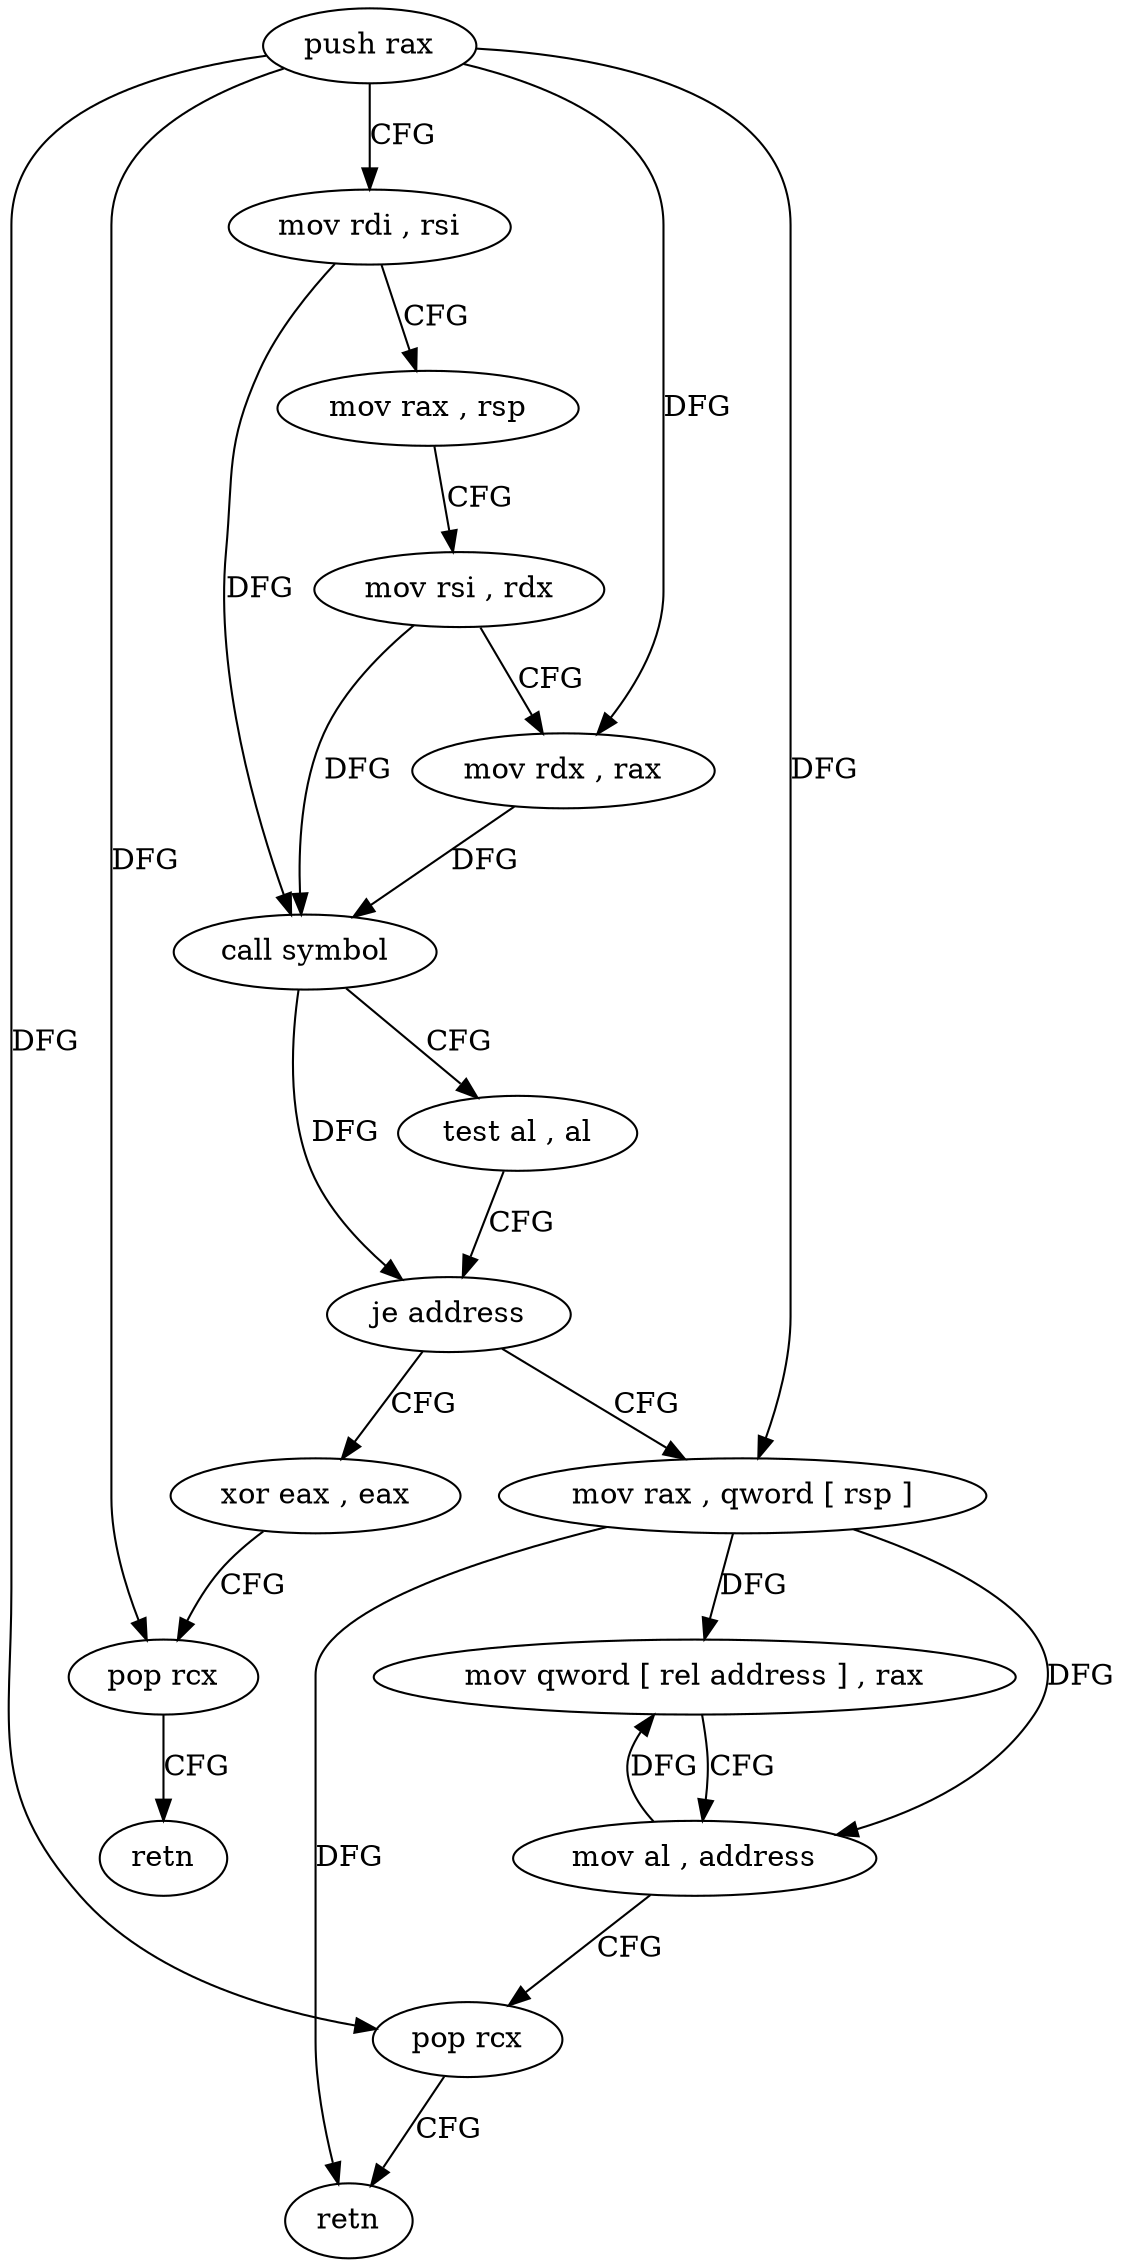 digraph "func" {
"4241504" [label = "push rax" ]
"4241505" [label = "mov rdi , rsi" ]
"4241508" [label = "mov rax , rsp" ]
"4241511" [label = "mov rsi , rdx" ]
"4241514" [label = "mov rdx , rax" ]
"4241517" [label = "call symbol" ]
"4241522" [label = "test al , al" ]
"4241524" [label = "je address" ]
"4241541" [label = "xor eax , eax" ]
"4241526" [label = "mov rax , qword [ rsp ]" ]
"4241543" [label = "pop rcx" ]
"4241544" [label = "retn" ]
"4241530" [label = "mov qword [ rel address ] , rax" ]
"4241537" [label = "mov al , address" ]
"4241539" [label = "pop rcx" ]
"4241540" [label = "retn" ]
"4241504" -> "4241505" [ label = "CFG" ]
"4241504" -> "4241543" [ label = "DFG" ]
"4241504" -> "4241526" [ label = "DFG" ]
"4241504" -> "4241539" [ label = "DFG" ]
"4241504" -> "4241514" [ label = "DFG" ]
"4241505" -> "4241508" [ label = "CFG" ]
"4241505" -> "4241517" [ label = "DFG" ]
"4241508" -> "4241511" [ label = "CFG" ]
"4241511" -> "4241514" [ label = "CFG" ]
"4241511" -> "4241517" [ label = "DFG" ]
"4241514" -> "4241517" [ label = "DFG" ]
"4241517" -> "4241522" [ label = "CFG" ]
"4241517" -> "4241524" [ label = "DFG" ]
"4241522" -> "4241524" [ label = "CFG" ]
"4241524" -> "4241541" [ label = "CFG" ]
"4241524" -> "4241526" [ label = "CFG" ]
"4241541" -> "4241543" [ label = "CFG" ]
"4241526" -> "4241530" [ label = "DFG" ]
"4241526" -> "4241537" [ label = "DFG" ]
"4241526" -> "4241540" [ label = "DFG" ]
"4241543" -> "4241544" [ label = "CFG" ]
"4241530" -> "4241537" [ label = "CFG" ]
"4241537" -> "4241539" [ label = "CFG" ]
"4241537" -> "4241530" [ label = "DFG" ]
"4241539" -> "4241540" [ label = "CFG" ]
}
